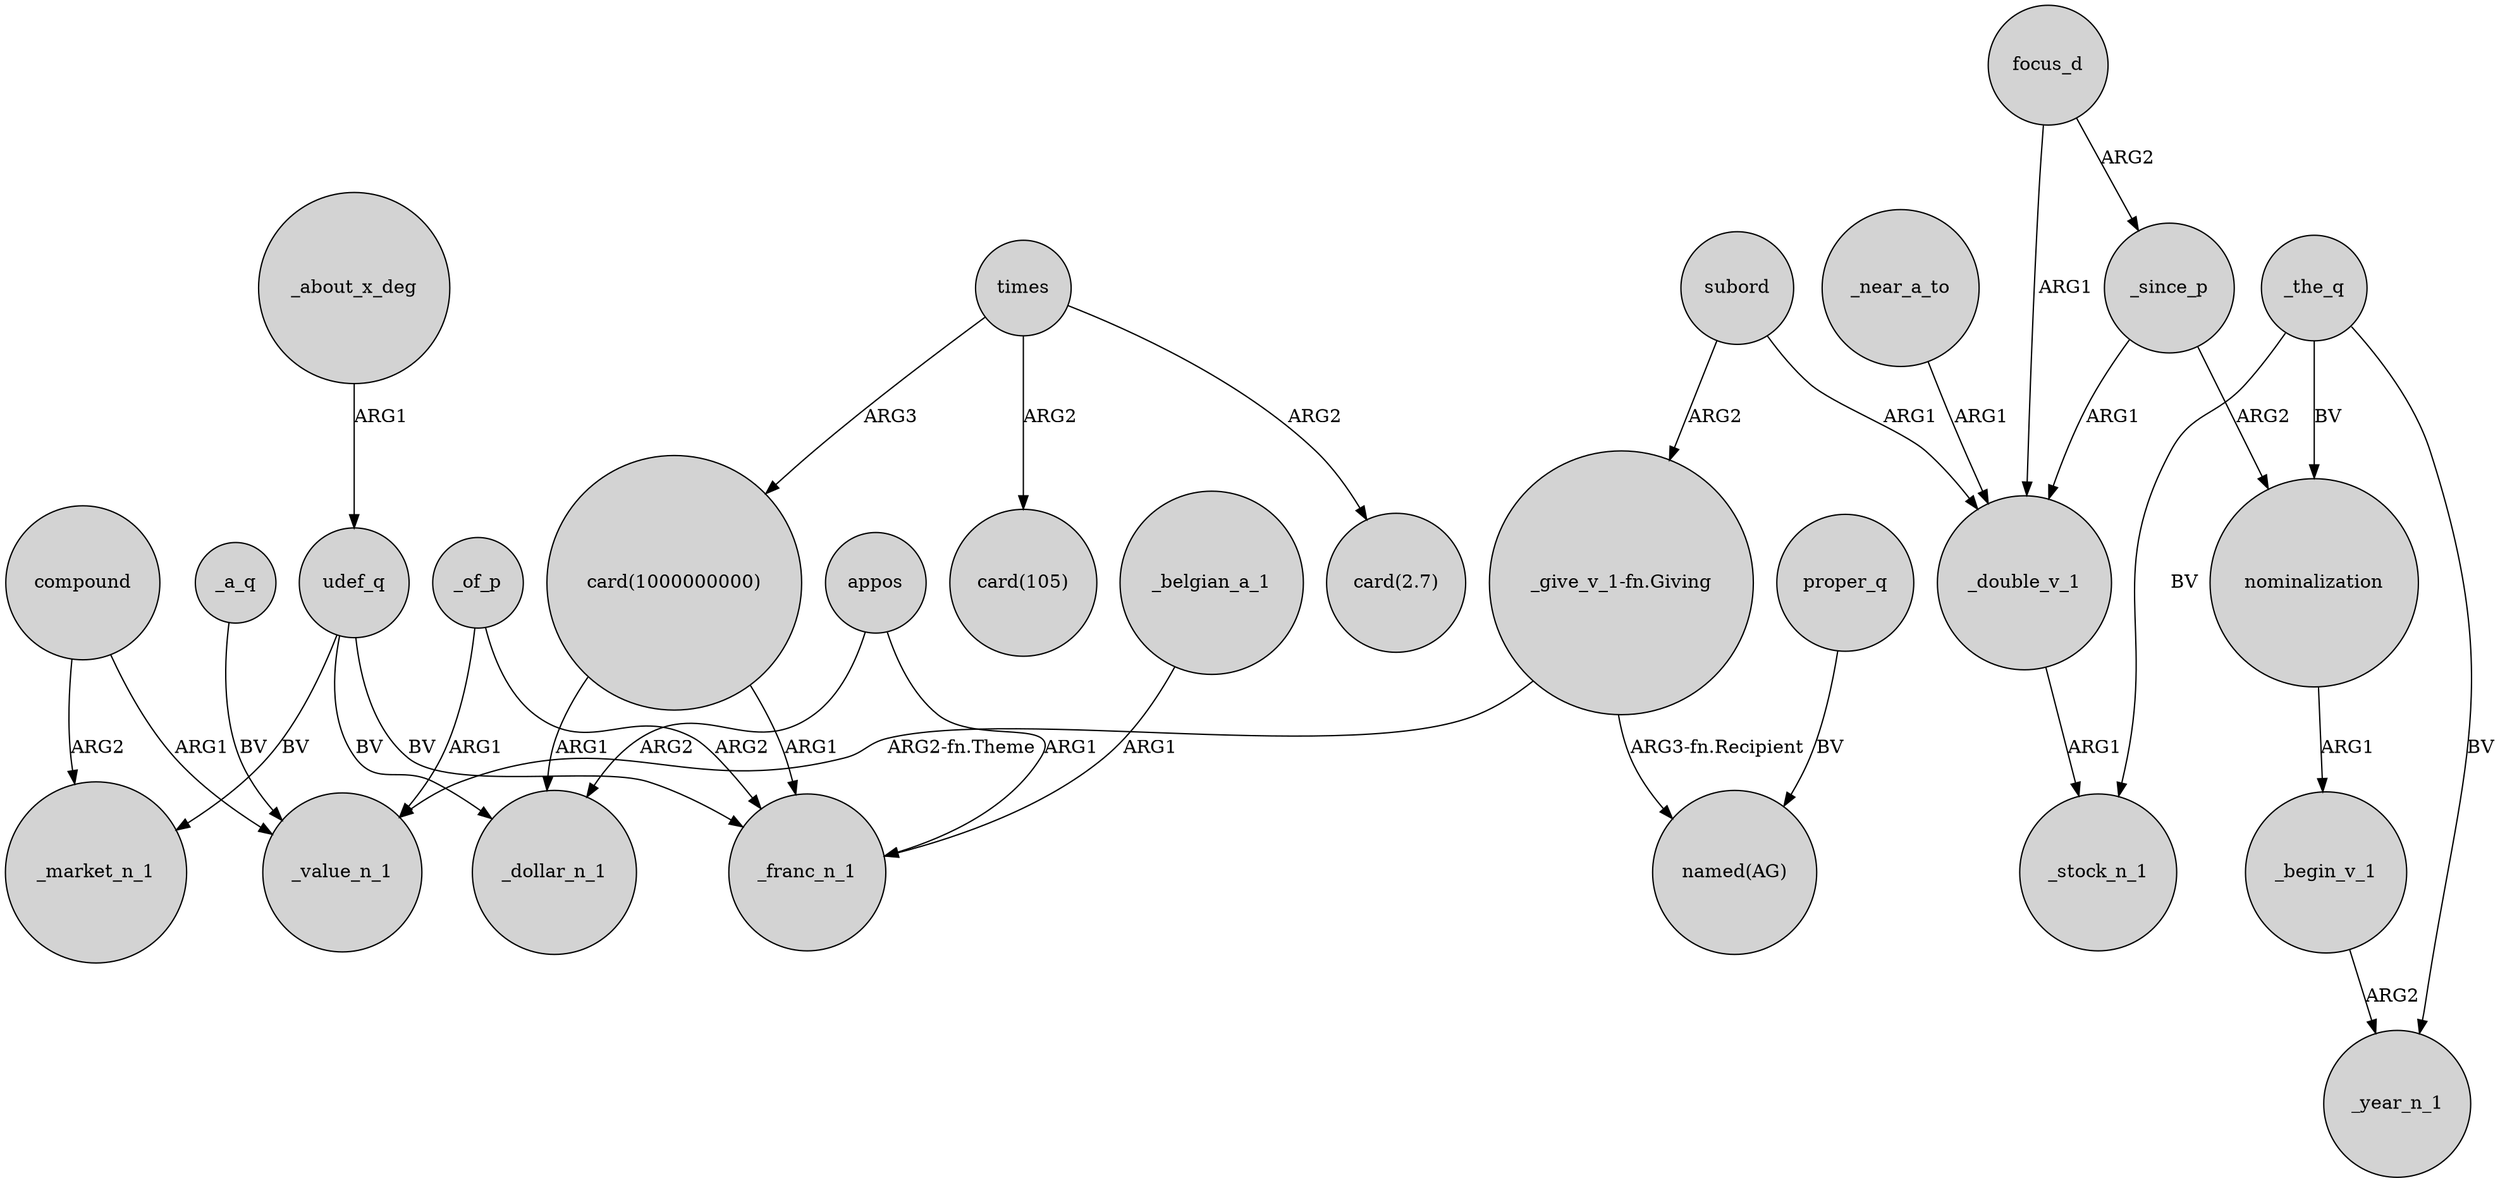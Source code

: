 digraph {
	node [shape=circle style=filled]
	compound -> _market_n_1 [label=ARG2]
	focus_d -> _since_p [label=ARG2]
	_begin_v_1 -> _year_n_1 [label=ARG2]
	appos -> _dollar_n_1 [label=ARG2]
	appos -> _franc_n_1 [label=ARG1]
	nominalization -> _begin_v_1 [label=ARG1]
	"_give_v_1-fn.Giving" -> "named(AG)" [label="ARG3-fn.Recipient"]
	_the_q -> _stock_n_1 [label=BV]
	_double_v_1 -> _stock_n_1 [label=ARG1]
	_of_p -> _value_n_1 [label=ARG1]
	udef_q -> _market_n_1 [label=BV]
	_belgian_a_1 -> _franc_n_1 [label=ARG1]
	_about_x_deg -> udef_q [label=ARG1]
	_of_p -> _franc_n_1 [label=ARG2]
	proper_q -> "named(AG)" [label=BV]
	times -> "card(1000000000)" [label=ARG3]
	"card(1000000000)" -> _franc_n_1 [label=ARG1]
	times -> "card(105)" [label=ARG2]
	times -> "card(2.7)" [label=ARG2]
	"_give_v_1-fn.Giving" -> _value_n_1 [label="ARG2-fn.Theme"]
	_the_q -> _year_n_1 [label=BV]
	_a_q -> _value_n_1 [label=BV]
	subord -> "_give_v_1-fn.Giving" [label=ARG2]
	_since_p -> _double_v_1 [label=ARG1]
	subord -> _double_v_1 [label=ARG1]
	udef_q -> _dollar_n_1 [label=BV]
	focus_d -> _double_v_1 [label=ARG1]
	"card(1000000000)" -> _dollar_n_1 [label=ARG1]
	udef_q -> _franc_n_1 [label=BV]
	_since_p -> nominalization [label=ARG2]
	compound -> _value_n_1 [label=ARG1]
	_near_a_to -> _double_v_1 [label=ARG1]
	_the_q -> nominalization [label=BV]
}
